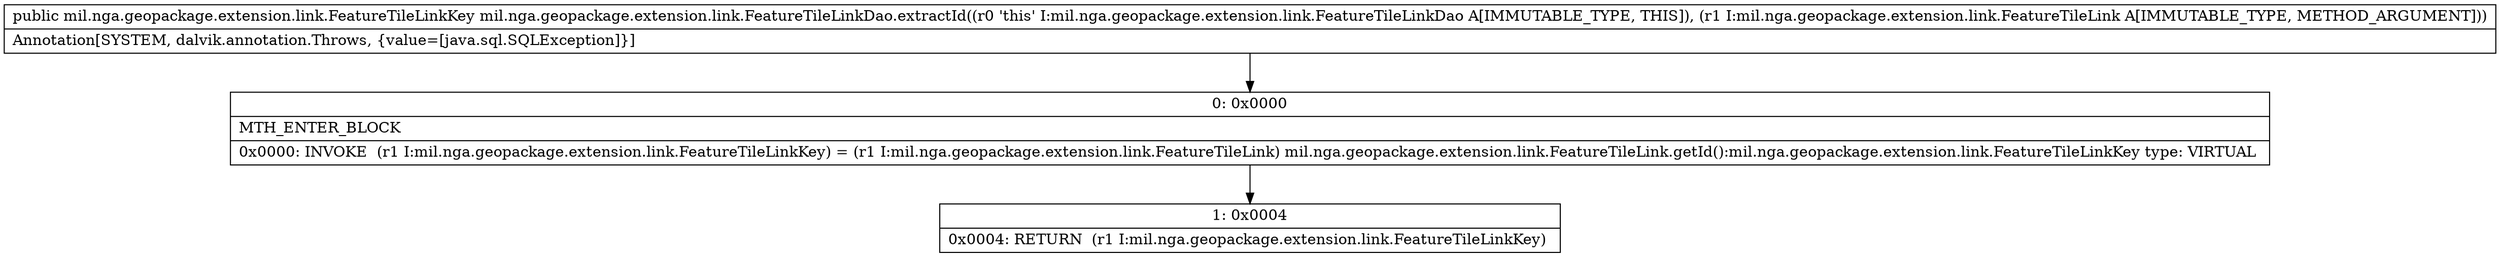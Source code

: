 digraph "CFG formil.nga.geopackage.extension.link.FeatureTileLinkDao.extractId(Lmil\/nga\/geopackage\/extension\/link\/FeatureTileLink;)Lmil\/nga\/geopackage\/extension\/link\/FeatureTileLinkKey;" {
Node_0 [shape=record,label="{0\:\ 0x0000|MTH_ENTER_BLOCK\l|0x0000: INVOKE  (r1 I:mil.nga.geopackage.extension.link.FeatureTileLinkKey) = (r1 I:mil.nga.geopackage.extension.link.FeatureTileLink) mil.nga.geopackage.extension.link.FeatureTileLink.getId():mil.nga.geopackage.extension.link.FeatureTileLinkKey type: VIRTUAL \l}"];
Node_1 [shape=record,label="{1\:\ 0x0004|0x0004: RETURN  (r1 I:mil.nga.geopackage.extension.link.FeatureTileLinkKey) \l}"];
MethodNode[shape=record,label="{public mil.nga.geopackage.extension.link.FeatureTileLinkKey mil.nga.geopackage.extension.link.FeatureTileLinkDao.extractId((r0 'this' I:mil.nga.geopackage.extension.link.FeatureTileLinkDao A[IMMUTABLE_TYPE, THIS]), (r1 I:mil.nga.geopackage.extension.link.FeatureTileLink A[IMMUTABLE_TYPE, METHOD_ARGUMENT]))  | Annotation[SYSTEM, dalvik.annotation.Throws, \{value=[java.sql.SQLException]\}]\l}"];
MethodNode -> Node_0;
Node_0 -> Node_1;
}

